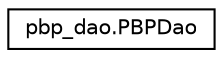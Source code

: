 digraph "Graphical Class Hierarchy"
{
  edge [fontname="Helvetica",fontsize="10",labelfontname="Helvetica",labelfontsize="10"];
  node [fontname="Helvetica",fontsize="10",shape=record];
  rankdir="LR";
  Node0 [label="pbp_dao.PBPDao",height=0.2,width=0.4,color="black", fillcolor="white", style="filled",URL="$classpbp__dao_1_1_p_b_p_dao.html"];
}
